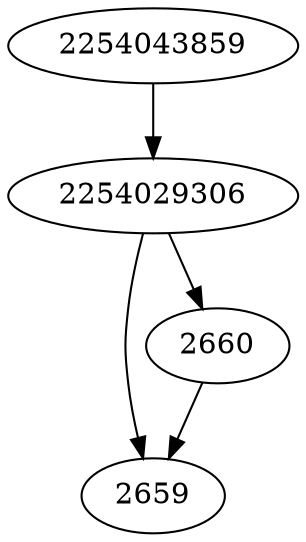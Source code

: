 strict digraph  {
2254029306;
2659;
2660;
2254043859;
2254029306 -> 2659;
2254029306 -> 2660;
2660 -> 2659;
2254043859 -> 2254029306;
}
